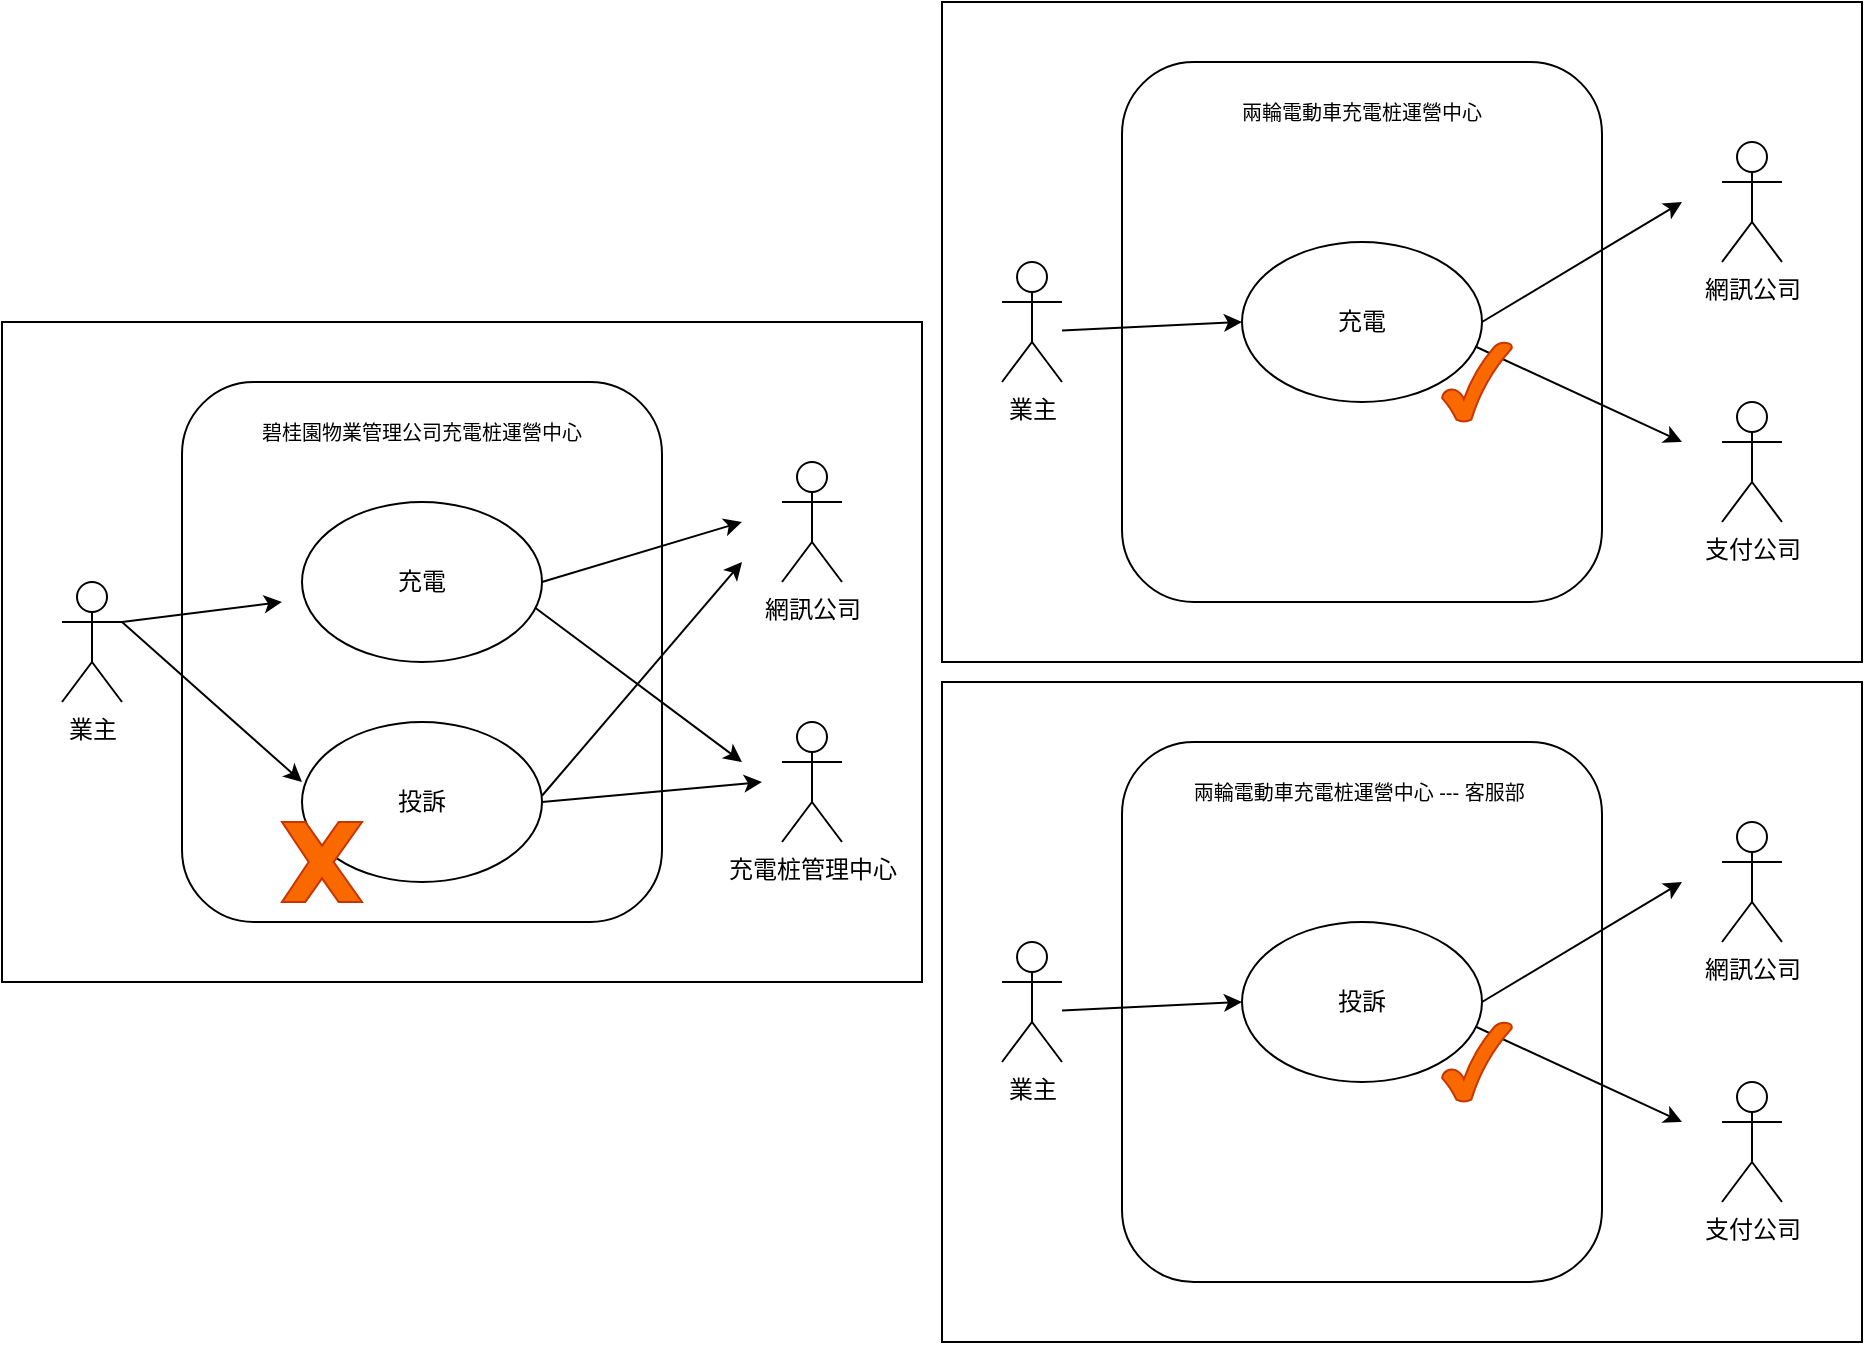 <mxfile version="26.0.3">
  <diagram name="第 1 页" id="jT_j3OitPzXzcKeLbWfz">
    <mxGraphModel grid="1" page="1" gridSize="10" guides="1" tooltips="1" connect="1" arrows="1" fold="1" pageScale="1" pageWidth="827" pageHeight="1169" math="0" shadow="0">
      <root>
        <mxCell id="0" />
        <mxCell id="1" parent="0" />
        <mxCell id="yVqBrIhcedX-Zo0UvEzK-28" value="" style="rounded=0;whiteSpace=wrap;html=1;" vertex="1" parent="1">
          <mxGeometry y="160" width="460" height="330" as="geometry" />
        </mxCell>
        <mxCell id="yVqBrIhcedX-Zo0UvEzK-1" value="業主" style="shape=umlActor;verticalLabelPosition=bottom;verticalAlign=top;html=1;outlineConnect=0;" vertex="1" parent="1">
          <mxGeometry x="30" y="290" width="30" height="60" as="geometry" />
        </mxCell>
        <mxCell id="yVqBrIhcedX-Zo0UvEzK-5" value="" style="rounded=1;whiteSpace=wrap;html=1;" vertex="1" parent="1">
          <mxGeometry x="90" y="190" width="240" height="270" as="geometry" />
        </mxCell>
        <mxCell id="yVqBrIhcedX-Zo0UvEzK-6" value="" style="ellipse;whiteSpace=wrap;html=1;" vertex="1" parent="1">
          <mxGeometry x="150" y="360" width="120" height="80" as="geometry" />
        </mxCell>
        <mxCell id="yVqBrIhcedX-Zo0UvEzK-9" value="" style="endArrow=classic;html=1;rounded=0;exitX=1;exitY=0.333;exitDx=0;exitDy=0;exitPerimeter=0;" edge="1" parent="1" source="yVqBrIhcedX-Zo0UvEzK-1">
          <mxGeometry width="50" height="50" relative="1" as="geometry">
            <mxPoint x="150" y="540" as="sourcePoint" />
            <mxPoint x="140" y="300" as="targetPoint" />
          </mxGeometry>
        </mxCell>
        <mxCell id="yVqBrIhcedX-Zo0UvEzK-10" value="" style="endArrow=classic;html=1;rounded=0;exitX=1;exitY=0.333;exitDx=0;exitDy=0;exitPerimeter=0;" edge="1" parent="1" source="yVqBrIhcedX-Zo0UvEzK-1">
          <mxGeometry width="50" height="50" relative="1" as="geometry">
            <mxPoint x="100" y="440" as="sourcePoint" />
            <mxPoint x="150" y="390" as="targetPoint" />
          </mxGeometry>
        </mxCell>
        <mxCell id="yVqBrIhcedX-Zo0UvEzK-12" value="投訴" style="text;html=1;align=center;verticalAlign=middle;whiteSpace=wrap;rounded=0;" vertex="1" parent="1">
          <mxGeometry x="180" y="385" width="60" height="30" as="geometry" />
        </mxCell>
        <mxCell id="yVqBrIhcedX-Zo0UvEzK-13" value="" style="verticalLabelPosition=bottom;verticalAlign=top;html=1;shape=mxgraph.basic.x;fillColor=#fa6800;strokeColor=#C73500;fontColor=#000000;" vertex="1" parent="1">
          <mxGeometry x="140" y="410" width="40" height="40" as="geometry" />
        </mxCell>
        <mxCell id="yVqBrIhcedX-Zo0UvEzK-14" value="網訊公司" style="shape=umlActor;verticalLabelPosition=bottom;verticalAlign=top;html=1;outlineConnect=0;" vertex="1" parent="1">
          <mxGeometry x="390" y="230" width="30" height="60" as="geometry" />
        </mxCell>
        <mxCell id="yVqBrIhcedX-Zo0UvEzK-15" value="充電桩管理中心" style="shape=umlActor;verticalLabelPosition=bottom;verticalAlign=top;html=1;outlineConnect=0;" vertex="1" parent="1">
          <mxGeometry x="390" y="360" width="30" height="60" as="geometry" />
        </mxCell>
        <mxCell id="yVqBrIhcedX-Zo0UvEzK-16" value="" style="endArrow=classic;html=1;rounded=0;exitX=1;exitY=0.5;exitDx=0;exitDy=0;" edge="1" parent="1" source="yVqBrIhcedX-Zo0UvEzK-4">
          <mxGeometry width="50" height="50" relative="1" as="geometry">
            <mxPoint x="320" y="310" as="sourcePoint" />
            <mxPoint x="370" y="260" as="targetPoint" />
          </mxGeometry>
        </mxCell>
        <mxCell id="yVqBrIhcedX-Zo0UvEzK-17" value="" style="endArrow=classic;html=1;rounded=0;exitX=1;exitY=0.5;exitDx=0;exitDy=0;" edge="1" parent="1" source="yVqBrIhcedX-Zo0UvEzK-6">
          <mxGeometry width="50" height="50" relative="1" as="geometry">
            <mxPoint x="330" y="440" as="sourcePoint" />
            <mxPoint x="380" y="390" as="targetPoint" />
          </mxGeometry>
        </mxCell>
        <mxCell id="yVqBrIhcedX-Zo0UvEzK-19" value="" style="endArrow=classic;html=1;rounded=0;exitX=0.952;exitY=0.639;exitDx=0;exitDy=0;exitPerimeter=0;" edge="1" parent="1" source="yVqBrIhcedX-Zo0UvEzK-4">
          <mxGeometry width="50" height="50" relative="1" as="geometry">
            <mxPoint x="290" y="320.0" as="sourcePoint" />
            <mxPoint x="370" y="380" as="targetPoint" />
          </mxGeometry>
        </mxCell>
        <mxCell id="yVqBrIhcedX-Zo0UvEzK-21" value="" style="endArrow=classic;html=1;rounded=0;exitX=1;exitY=0.461;exitDx=0;exitDy=0;exitPerimeter=0;" edge="1" parent="1" source="yVqBrIhcedX-Zo0UvEzK-6">
          <mxGeometry width="50" height="50" relative="1" as="geometry">
            <mxPoint x="320" y="330" as="sourcePoint" />
            <mxPoint x="370" y="280" as="targetPoint" />
          </mxGeometry>
        </mxCell>
        <mxCell id="yVqBrIhcedX-Zo0UvEzK-26" value="碧桂園物業管理公司充電桩運營中心" style="text;html=1;align=center;verticalAlign=middle;whiteSpace=wrap;rounded=0;fontSize=10;" vertex="1" parent="1">
          <mxGeometry x="120" y="200" width="180" height="30" as="geometry" />
        </mxCell>
        <mxCell id="yVqBrIhcedX-Zo0UvEzK-27" value="" style="group" connectable="0" vertex="1" parent="1">
          <mxGeometry x="150" y="250" width="120" height="80" as="geometry" />
        </mxCell>
        <mxCell id="yVqBrIhcedX-Zo0UvEzK-4" value="" style="ellipse;whiteSpace=wrap;html=1;" vertex="1" parent="yVqBrIhcedX-Zo0UvEzK-27">
          <mxGeometry width="120" height="80" as="geometry" />
        </mxCell>
        <mxCell id="yVqBrIhcedX-Zo0UvEzK-11" value="充電" style="text;html=1;align=center;verticalAlign=middle;whiteSpace=wrap;rounded=0;" vertex="1" parent="yVqBrIhcedX-Zo0UvEzK-27">
          <mxGeometry x="30" y="25" width="60" height="30" as="geometry" />
        </mxCell>
        <mxCell id="yVqBrIhcedX-Zo0UvEzK-29" value="" style="rounded=0;whiteSpace=wrap;html=1;" vertex="1" parent="1">
          <mxGeometry x="470" width="460" height="330" as="geometry" />
        </mxCell>
        <mxCell id="yVqBrIhcedX-Zo0UvEzK-30" value="業主" style="shape=umlActor;verticalLabelPosition=bottom;verticalAlign=top;html=1;outlineConnect=0;" vertex="1" parent="1">
          <mxGeometry x="500" y="130" width="30" height="60" as="geometry" />
        </mxCell>
        <mxCell id="yVqBrIhcedX-Zo0UvEzK-31" value="" style="rounded=1;whiteSpace=wrap;html=1;" vertex="1" parent="1">
          <mxGeometry x="560" y="30" width="240" height="270" as="geometry" />
        </mxCell>
        <mxCell id="yVqBrIhcedX-Zo0UvEzK-37" value="網訊公司" style="shape=umlActor;verticalLabelPosition=bottom;verticalAlign=top;html=1;outlineConnect=0;" vertex="1" parent="1">
          <mxGeometry x="860" y="70" width="30" height="60" as="geometry" />
        </mxCell>
        <mxCell id="yVqBrIhcedX-Zo0UvEzK-38" value="支付公司" style="shape=umlActor;verticalLabelPosition=bottom;verticalAlign=top;html=1;outlineConnect=0;" vertex="1" parent="1">
          <mxGeometry x="860" y="200" width="30" height="60" as="geometry" />
        </mxCell>
        <mxCell id="yVqBrIhcedX-Zo0UvEzK-39" value="" style="endArrow=classic;html=1;rounded=0;exitX=1;exitY=0.5;exitDx=0;exitDy=0;" edge="1" parent="1" source="yVqBrIhcedX-Zo0UvEzK-45">
          <mxGeometry width="50" height="50" relative="1" as="geometry">
            <mxPoint x="790" y="150" as="sourcePoint" />
            <mxPoint x="840" y="100" as="targetPoint" />
          </mxGeometry>
        </mxCell>
        <mxCell id="yVqBrIhcedX-Zo0UvEzK-41" value="" style="endArrow=classic;html=1;rounded=0;exitX=0.952;exitY=0.639;exitDx=0;exitDy=0;exitPerimeter=0;" edge="1" parent="1" source="yVqBrIhcedX-Zo0UvEzK-45">
          <mxGeometry width="50" height="50" relative="1" as="geometry">
            <mxPoint x="760" y="160.0" as="sourcePoint" />
            <mxPoint x="840" y="220" as="targetPoint" />
          </mxGeometry>
        </mxCell>
        <mxCell id="yVqBrIhcedX-Zo0UvEzK-43" value="兩輪電動車充電桩運營中心" style="text;html=1;align=center;verticalAlign=middle;whiteSpace=wrap;rounded=0;fontSize=10;" vertex="1" parent="1">
          <mxGeometry x="590" y="40" width="180" height="30" as="geometry" />
        </mxCell>
        <mxCell id="yVqBrIhcedX-Zo0UvEzK-44" value="" style="group" connectable="0" vertex="1" parent="1">
          <mxGeometry x="620" y="120" width="135" height="100" as="geometry" />
        </mxCell>
        <mxCell id="yVqBrIhcedX-Zo0UvEzK-45" value="" style="ellipse;whiteSpace=wrap;html=1;" vertex="1" parent="yVqBrIhcedX-Zo0UvEzK-44">
          <mxGeometry width="120" height="80" as="geometry" />
        </mxCell>
        <mxCell id="yVqBrIhcedX-Zo0UvEzK-46" value="充電" style="text;html=1;align=center;verticalAlign=middle;whiteSpace=wrap;rounded=0;" vertex="1" parent="yVqBrIhcedX-Zo0UvEzK-44">
          <mxGeometry x="30" y="25" width="60" height="30" as="geometry" />
        </mxCell>
        <mxCell id="yVqBrIhcedX-Zo0UvEzK-47" value="" style="verticalLabelPosition=bottom;verticalAlign=top;html=1;shape=mxgraph.basic.tick;fillColor=#fa6800;fontColor=#000000;strokeColor=#C73500;" vertex="1" parent="yVqBrIhcedX-Zo0UvEzK-44">
          <mxGeometry x="100" y="50" width="35" height="40" as="geometry" />
        </mxCell>
        <mxCell id="yVqBrIhcedX-Zo0UvEzK-48" value="" style="endArrow=classic;html=1;rounded=0;entryX=0;entryY=0.5;entryDx=0;entryDy=0;" edge="1" parent="1" target="yVqBrIhcedX-Zo0UvEzK-45">
          <mxGeometry width="50" height="50" relative="1" as="geometry">
            <mxPoint x="530" y="164.281" as="sourcePoint" />
            <mxPoint x="690" y="175.71" as="targetPoint" />
          </mxGeometry>
        </mxCell>
        <mxCell id="yVqBrIhcedX-Zo0UvEzK-49" value="" style="rounded=0;whiteSpace=wrap;html=1;" vertex="1" parent="1">
          <mxGeometry x="470" y="340" width="460" height="330" as="geometry" />
        </mxCell>
        <mxCell id="yVqBrIhcedX-Zo0UvEzK-50" value="業主" style="shape=umlActor;verticalLabelPosition=bottom;verticalAlign=top;html=1;outlineConnect=0;" vertex="1" parent="1">
          <mxGeometry x="500" y="470" width="30" height="60" as="geometry" />
        </mxCell>
        <mxCell id="yVqBrIhcedX-Zo0UvEzK-51" value="" style="rounded=1;whiteSpace=wrap;html=1;" vertex="1" parent="1">
          <mxGeometry x="560" y="370" width="240" height="270" as="geometry" />
        </mxCell>
        <mxCell id="yVqBrIhcedX-Zo0UvEzK-52" value="網訊公司" style="shape=umlActor;verticalLabelPosition=bottom;verticalAlign=top;html=1;outlineConnect=0;" vertex="1" parent="1">
          <mxGeometry x="860" y="410" width="30" height="60" as="geometry" />
        </mxCell>
        <mxCell id="yVqBrIhcedX-Zo0UvEzK-53" value="支付公司" style="shape=umlActor;verticalLabelPosition=bottom;verticalAlign=top;html=1;outlineConnect=0;" vertex="1" parent="1">
          <mxGeometry x="860" y="540" width="30" height="60" as="geometry" />
        </mxCell>
        <mxCell id="yVqBrIhcedX-Zo0UvEzK-54" value="" style="endArrow=classic;html=1;rounded=0;exitX=1;exitY=0.5;exitDx=0;exitDy=0;" edge="1" parent="1" source="yVqBrIhcedX-Zo0UvEzK-58">
          <mxGeometry width="50" height="50" relative="1" as="geometry">
            <mxPoint x="790" y="490" as="sourcePoint" />
            <mxPoint x="840" y="440" as="targetPoint" />
          </mxGeometry>
        </mxCell>
        <mxCell id="yVqBrIhcedX-Zo0UvEzK-55" value="" style="endArrow=classic;html=1;rounded=0;exitX=0.952;exitY=0.639;exitDx=0;exitDy=0;exitPerimeter=0;" edge="1" parent="1" source="yVqBrIhcedX-Zo0UvEzK-58">
          <mxGeometry width="50" height="50" relative="1" as="geometry">
            <mxPoint x="760" y="500.0" as="sourcePoint" />
            <mxPoint x="840" y="560" as="targetPoint" />
          </mxGeometry>
        </mxCell>
        <mxCell id="yVqBrIhcedX-Zo0UvEzK-56" value="兩輪電動車充電桩運營中心 --- 客服部&amp;nbsp;" style="text;html=1;align=center;verticalAlign=middle;whiteSpace=wrap;rounded=0;fontSize=10;" vertex="1" parent="1">
          <mxGeometry x="590" y="380" width="180" height="30" as="geometry" />
        </mxCell>
        <mxCell id="yVqBrIhcedX-Zo0UvEzK-57" value="" style="group" connectable="0" vertex="1" parent="1">
          <mxGeometry x="620" y="460" width="135" height="100" as="geometry" />
        </mxCell>
        <mxCell id="yVqBrIhcedX-Zo0UvEzK-58" value="" style="ellipse;whiteSpace=wrap;html=1;" vertex="1" parent="yVqBrIhcedX-Zo0UvEzK-57">
          <mxGeometry width="120" height="80" as="geometry" />
        </mxCell>
        <mxCell id="yVqBrIhcedX-Zo0UvEzK-59" value="投訴" style="text;html=1;align=center;verticalAlign=middle;whiteSpace=wrap;rounded=0;" vertex="1" parent="yVqBrIhcedX-Zo0UvEzK-57">
          <mxGeometry x="30" y="25" width="60" height="30" as="geometry" />
        </mxCell>
        <mxCell id="yVqBrIhcedX-Zo0UvEzK-60" value="" style="verticalLabelPosition=bottom;verticalAlign=top;html=1;shape=mxgraph.basic.tick;fillColor=#fa6800;fontColor=#000000;strokeColor=#C73500;" vertex="1" parent="yVqBrIhcedX-Zo0UvEzK-57">
          <mxGeometry x="100" y="50" width="35" height="40" as="geometry" />
        </mxCell>
        <mxCell id="yVqBrIhcedX-Zo0UvEzK-61" value="" style="endArrow=classic;html=1;rounded=0;entryX=0;entryY=0.5;entryDx=0;entryDy=0;" edge="1" parent="1" target="yVqBrIhcedX-Zo0UvEzK-58">
          <mxGeometry width="50" height="50" relative="1" as="geometry">
            <mxPoint x="530" y="504.281" as="sourcePoint" />
            <mxPoint x="690" y="515.71" as="targetPoint" />
          </mxGeometry>
        </mxCell>
      </root>
    </mxGraphModel>
  </diagram>
</mxfile>
